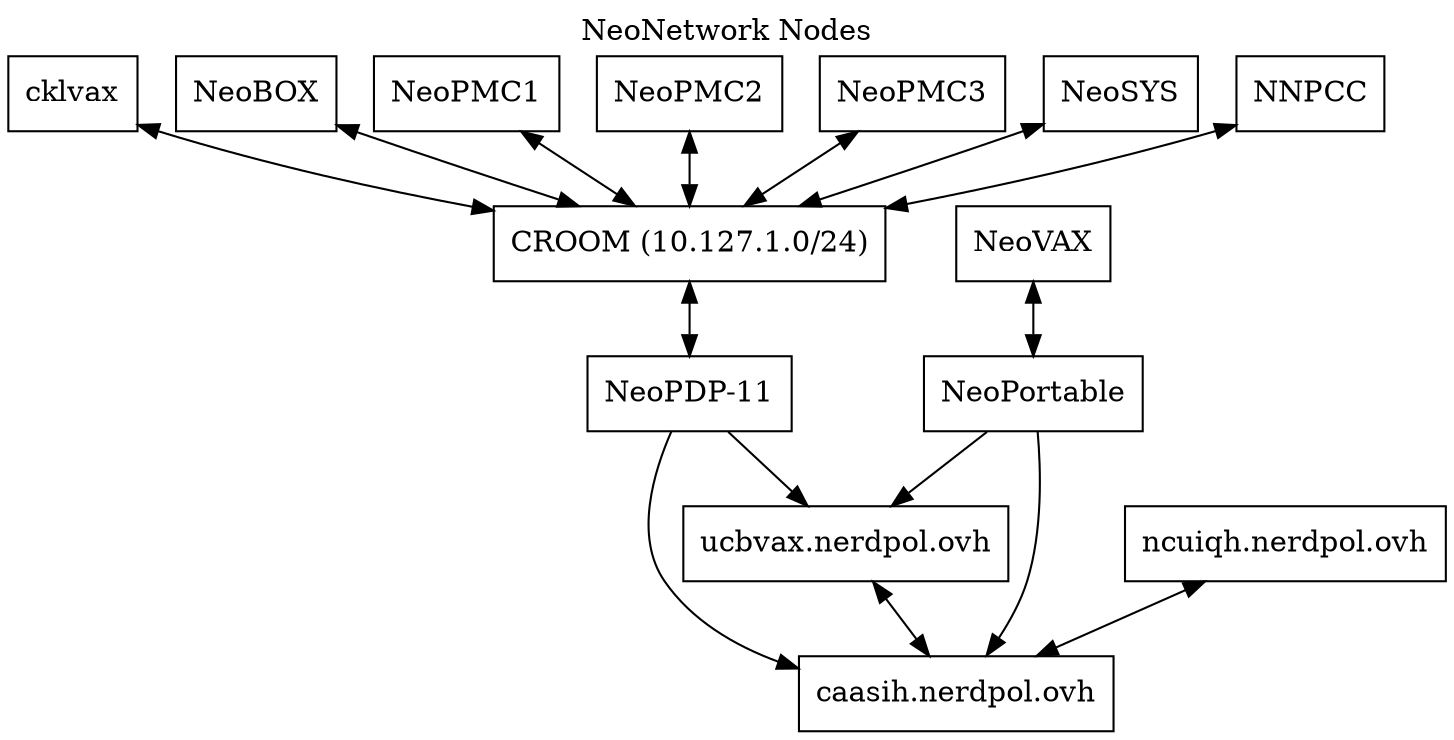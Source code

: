 digraph ""
{
	labelloc="t";
	label="NeoNetwork Nodes";
	rankdir=TD
	node [shape=box]
	c [label="caasih.nerdpol.ovh"]
	ucbvax [label="ucbvax.nerdpol.ovh"]
	np11 [label="NeoPDP-11"]
	cklvax [label="cklvax"]
	neobox [label="NeoBOX"]
	local [label="CROOM (10.127.1.0/24)"]
	np [label="NeoPortable"]
	nv [label="NeoVAX"]
	ncuiqh [label="ncuiqh.nerdpol.ovh"]

	NeoPMC1 -> local [dir=both]
	NeoPMC2 -> local [dir=both]
	NeoPMC3 -> local [dir=both]
	NeoSYS -> local [dir=both]
	NNPCC -> local [dir=both]
	np11 -> c
	np11 -> ucbvax
	ucbvax -> c [dir=both]
	cklvax -> local [dir=both]
	neobox -> local [dir=both]
	local -> np11 [dir=both]
	np -> ucbvax
	np -> c
	nv -> np [dir=both]
	ncuiqh -> c [dir=both]
}
